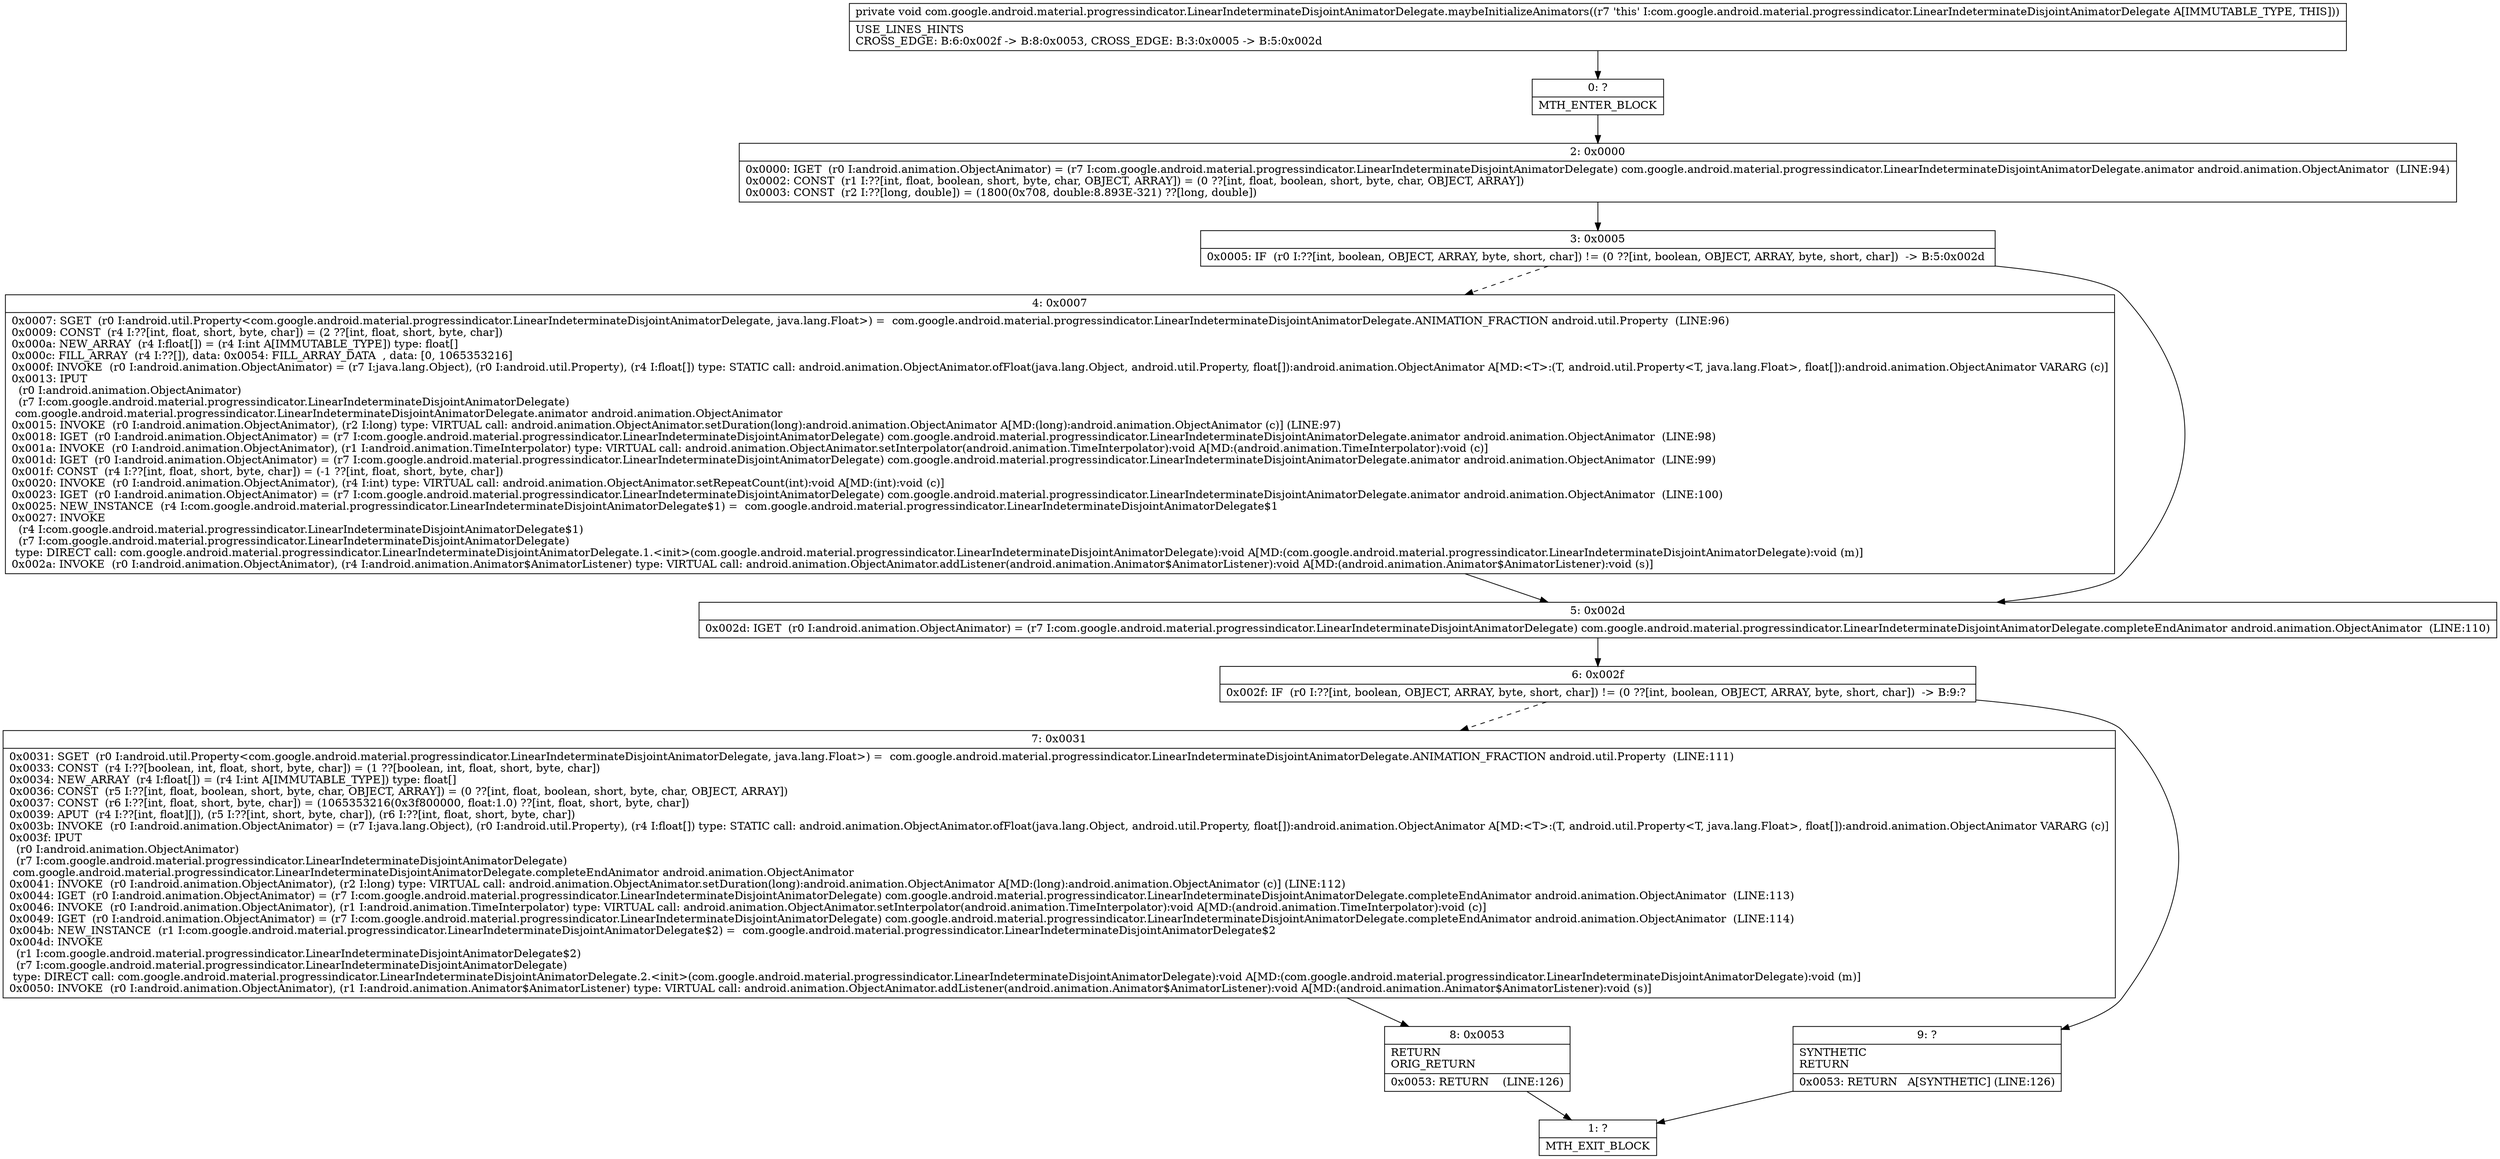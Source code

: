 digraph "CFG forcom.google.android.material.progressindicator.LinearIndeterminateDisjointAnimatorDelegate.maybeInitializeAnimators()V" {
Node_0 [shape=record,label="{0\:\ ?|MTH_ENTER_BLOCK\l}"];
Node_2 [shape=record,label="{2\:\ 0x0000|0x0000: IGET  (r0 I:android.animation.ObjectAnimator) = (r7 I:com.google.android.material.progressindicator.LinearIndeterminateDisjointAnimatorDelegate) com.google.android.material.progressindicator.LinearIndeterminateDisjointAnimatorDelegate.animator android.animation.ObjectAnimator  (LINE:94)\l0x0002: CONST  (r1 I:??[int, float, boolean, short, byte, char, OBJECT, ARRAY]) = (0 ??[int, float, boolean, short, byte, char, OBJECT, ARRAY]) \l0x0003: CONST  (r2 I:??[long, double]) = (1800(0x708, double:8.893E\-321) ??[long, double]) \l}"];
Node_3 [shape=record,label="{3\:\ 0x0005|0x0005: IF  (r0 I:??[int, boolean, OBJECT, ARRAY, byte, short, char]) != (0 ??[int, boolean, OBJECT, ARRAY, byte, short, char])  \-\> B:5:0x002d \l}"];
Node_4 [shape=record,label="{4\:\ 0x0007|0x0007: SGET  (r0 I:android.util.Property\<com.google.android.material.progressindicator.LinearIndeterminateDisjointAnimatorDelegate, java.lang.Float\>) =  com.google.android.material.progressindicator.LinearIndeterminateDisjointAnimatorDelegate.ANIMATION_FRACTION android.util.Property  (LINE:96)\l0x0009: CONST  (r4 I:??[int, float, short, byte, char]) = (2 ??[int, float, short, byte, char]) \l0x000a: NEW_ARRAY  (r4 I:float[]) = (r4 I:int A[IMMUTABLE_TYPE]) type: float[] \l0x000c: FILL_ARRAY  (r4 I:??[]), data: 0x0054: FILL_ARRAY_DATA  , data: [0, 1065353216] \l0x000f: INVOKE  (r0 I:android.animation.ObjectAnimator) = (r7 I:java.lang.Object), (r0 I:android.util.Property), (r4 I:float[]) type: STATIC call: android.animation.ObjectAnimator.ofFloat(java.lang.Object, android.util.Property, float[]):android.animation.ObjectAnimator A[MD:\<T\>:(T, android.util.Property\<T, java.lang.Float\>, float[]):android.animation.ObjectAnimator VARARG (c)]\l0x0013: IPUT  \l  (r0 I:android.animation.ObjectAnimator)\l  (r7 I:com.google.android.material.progressindicator.LinearIndeterminateDisjointAnimatorDelegate)\l com.google.android.material.progressindicator.LinearIndeterminateDisjointAnimatorDelegate.animator android.animation.ObjectAnimator \l0x0015: INVOKE  (r0 I:android.animation.ObjectAnimator), (r2 I:long) type: VIRTUAL call: android.animation.ObjectAnimator.setDuration(long):android.animation.ObjectAnimator A[MD:(long):android.animation.ObjectAnimator (c)] (LINE:97)\l0x0018: IGET  (r0 I:android.animation.ObjectAnimator) = (r7 I:com.google.android.material.progressindicator.LinearIndeterminateDisjointAnimatorDelegate) com.google.android.material.progressindicator.LinearIndeterminateDisjointAnimatorDelegate.animator android.animation.ObjectAnimator  (LINE:98)\l0x001a: INVOKE  (r0 I:android.animation.ObjectAnimator), (r1 I:android.animation.TimeInterpolator) type: VIRTUAL call: android.animation.ObjectAnimator.setInterpolator(android.animation.TimeInterpolator):void A[MD:(android.animation.TimeInterpolator):void (c)]\l0x001d: IGET  (r0 I:android.animation.ObjectAnimator) = (r7 I:com.google.android.material.progressindicator.LinearIndeterminateDisjointAnimatorDelegate) com.google.android.material.progressindicator.LinearIndeterminateDisjointAnimatorDelegate.animator android.animation.ObjectAnimator  (LINE:99)\l0x001f: CONST  (r4 I:??[int, float, short, byte, char]) = (\-1 ??[int, float, short, byte, char]) \l0x0020: INVOKE  (r0 I:android.animation.ObjectAnimator), (r4 I:int) type: VIRTUAL call: android.animation.ObjectAnimator.setRepeatCount(int):void A[MD:(int):void (c)]\l0x0023: IGET  (r0 I:android.animation.ObjectAnimator) = (r7 I:com.google.android.material.progressindicator.LinearIndeterminateDisjointAnimatorDelegate) com.google.android.material.progressindicator.LinearIndeterminateDisjointAnimatorDelegate.animator android.animation.ObjectAnimator  (LINE:100)\l0x0025: NEW_INSTANCE  (r4 I:com.google.android.material.progressindicator.LinearIndeterminateDisjointAnimatorDelegate$1) =  com.google.android.material.progressindicator.LinearIndeterminateDisjointAnimatorDelegate$1 \l0x0027: INVOKE  \l  (r4 I:com.google.android.material.progressindicator.LinearIndeterminateDisjointAnimatorDelegate$1)\l  (r7 I:com.google.android.material.progressindicator.LinearIndeterminateDisjointAnimatorDelegate)\l type: DIRECT call: com.google.android.material.progressindicator.LinearIndeterminateDisjointAnimatorDelegate.1.\<init\>(com.google.android.material.progressindicator.LinearIndeterminateDisjointAnimatorDelegate):void A[MD:(com.google.android.material.progressindicator.LinearIndeterminateDisjointAnimatorDelegate):void (m)]\l0x002a: INVOKE  (r0 I:android.animation.ObjectAnimator), (r4 I:android.animation.Animator$AnimatorListener) type: VIRTUAL call: android.animation.ObjectAnimator.addListener(android.animation.Animator$AnimatorListener):void A[MD:(android.animation.Animator$AnimatorListener):void (s)]\l}"];
Node_5 [shape=record,label="{5\:\ 0x002d|0x002d: IGET  (r0 I:android.animation.ObjectAnimator) = (r7 I:com.google.android.material.progressindicator.LinearIndeterminateDisjointAnimatorDelegate) com.google.android.material.progressindicator.LinearIndeterminateDisjointAnimatorDelegate.completeEndAnimator android.animation.ObjectAnimator  (LINE:110)\l}"];
Node_6 [shape=record,label="{6\:\ 0x002f|0x002f: IF  (r0 I:??[int, boolean, OBJECT, ARRAY, byte, short, char]) != (0 ??[int, boolean, OBJECT, ARRAY, byte, short, char])  \-\> B:9:? \l}"];
Node_7 [shape=record,label="{7\:\ 0x0031|0x0031: SGET  (r0 I:android.util.Property\<com.google.android.material.progressindicator.LinearIndeterminateDisjointAnimatorDelegate, java.lang.Float\>) =  com.google.android.material.progressindicator.LinearIndeterminateDisjointAnimatorDelegate.ANIMATION_FRACTION android.util.Property  (LINE:111)\l0x0033: CONST  (r4 I:??[boolean, int, float, short, byte, char]) = (1 ??[boolean, int, float, short, byte, char]) \l0x0034: NEW_ARRAY  (r4 I:float[]) = (r4 I:int A[IMMUTABLE_TYPE]) type: float[] \l0x0036: CONST  (r5 I:??[int, float, boolean, short, byte, char, OBJECT, ARRAY]) = (0 ??[int, float, boolean, short, byte, char, OBJECT, ARRAY]) \l0x0037: CONST  (r6 I:??[int, float, short, byte, char]) = (1065353216(0x3f800000, float:1.0) ??[int, float, short, byte, char]) \l0x0039: APUT  (r4 I:??[int, float][]), (r5 I:??[int, short, byte, char]), (r6 I:??[int, float, short, byte, char]) \l0x003b: INVOKE  (r0 I:android.animation.ObjectAnimator) = (r7 I:java.lang.Object), (r0 I:android.util.Property), (r4 I:float[]) type: STATIC call: android.animation.ObjectAnimator.ofFloat(java.lang.Object, android.util.Property, float[]):android.animation.ObjectAnimator A[MD:\<T\>:(T, android.util.Property\<T, java.lang.Float\>, float[]):android.animation.ObjectAnimator VARARG (c)]\l0x003f: IPUT  \l  (r0 I:android.animation.ObjectAnimator)\l  (r7 I:com.google.android.material.progressindicator.LinearIndeterminateDisjointAnimatorDelegate)\l com.google.android.material.progressindicator.LinearIndeterminateDisjointAnimatorDelegate.completeEndAnimator android.animation.ObjectAnimator \l0x0041: INVOKE  (r0 I:android.animation.ObjectAnimator), (r2 I:long) type: VIRTUAL call: android.animation.ObjectAnimator.setDuration(long):android.animation.ObjectAnimator A[MD:(long):android.animation.ObjectAnimator (c)] (LINE:112)\l0x0044: IGET  (r0 I:android.animation.ObjectAnimator) = (r7 I:com.google.android.material.progressindicator.LinearIndeterminateDisjointAnimatorDelegate) com.google.android.material.progressindicator.LinearIndeterminateDisjointAnimatorDelegate.completeEndAnimator android.animation.ObjectAnimator  (LINE:113)\l0x0046: INVOKE  (r0 I:android.animation.ObjectAnimator), (r1 I:android.animation.TimeInterpolator) type: VIRTUAL call: android.animation.ObjectAnimator.setInterpolator(android.animation.TimeInterpolator):void A[MD:(android.animation.TimeInterpolator):void (c)]\l0x0049: IGET  (r0 I:android.animation.ObjectAnimator) = (r7 I:com.google.android.material.progressindicator.LinearIndeterminateDisjointAnimatorDelegate) com.google.android.material.progressindicator.LinearIndeterminateDisjointAnimatorDelegate.completeEndAnimator android.animation.ObjectAnimator  (LINE:114)\l0x004b: NEW_INSTANCE  (r1 I:com.google.android.material.progressindicator.LinearIndeterminateDisjointAnimatorDelegate$2) =  com.google.android.material.progressindicator.LinearIndeterminateDisjointAnimatorDelegate$2 \l0x004d: INVOKE  \l  (r1 I:com.google.android.material.progressindicator.LinearIndeterminateDisjointAnimatorDelegate$2)\l  (r7 I:com.google.android.material.progressindicator.LinearIndeterminateDisjointAnimatorDelegate)\l type: DIRECT call: com.google.android.material.progressindicator.LinearIndeterminateDisjointAnimatorDelegate.2.\<init\>(com.google.android.material.progressindicator.LinearIndeterminateDisjointAnimatorDelegate):void A[MD:(com.google.android.material.progressindicator.LinearIndeterminateDisjointAnimatorDelegate):void (m)]\l0x0050: INVOKE  (r0 I:android.animation.ObjectAnimator), (r1 I:android.animation.Animator$AnimatorListener) type: VIRTUAL call: android.animation.ObjectAnimator.addListener(android.animation.Animator$AnimatorListener):void A[MD:(android.animation.Animator$AnimatorListener):void (s)]\l}"];
Node_8 [shape=record,label="{8\:\ 0x0053|RETURN\lORIG_RETURN\l|0x0053: RETURN    (LINE:126)\l}"];
Node_1 [shape=record,label="{1\:\ ?|MTH_EXIT_BLOCK\l}"];
Node_9 [shape=record,label="{9\:\ ?|SYNTHETIC\lRETURN\l|0x0053: RETURN   A[SYNTHETIC] (LINE:126)\l}"];
MethodNode[shape=record,label="{private void com.google.android.material.progressindicator.LinearIndeterminateDisjointAnimatorDelegate.maybeInitializeAnimators((r7 'this' I:com.google.android.material.progressindicator.LinearIndeterminateDisjointAnimatorDelegate A[IMMUTABLE_TYPE, THIS]))  | USE_LINES_HINTS\lCROSS_EDGE: B:6:0x002f \-\> B:8:0x0053, CROSS_EDGE: B:3:0x0005 \-\> B:5:0x002d\l}"];
MethodNode -> Node_0;Node_0 -> Node_2;
Node_2 -> Node_3;
Node_3 -> Node_4[style=dashed];
Node_3 -> Node_5;
Node_4 -> Node_5;
Node_5 -> Node_6;
Node_6 -> Node_7[style=dashed];
Node_6 -> Node_9;
Node_7 -> Node_8;
Node_8 -> Node_1;
Node_9 -> Node_1;
}

